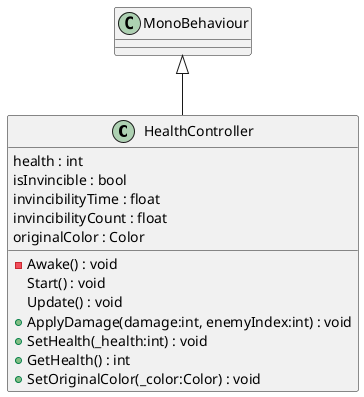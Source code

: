 @startuml
class HealthController {
    health : int
    isInvincible : bool
    invincibilityTime : float
    invincibilityCount : float
    originalColor : Color
    - Awake() : void
    Start() : void
    Update() : void
    + ApplyDamage(damage:int, enemyIndex:int) : void
    + SetHealth(_health:int) : void
    + GetHealth() : int
    + SetOriginalColor(_color:Color) : void
}
MonoBehaviour <|-- HealthController
@enduml
